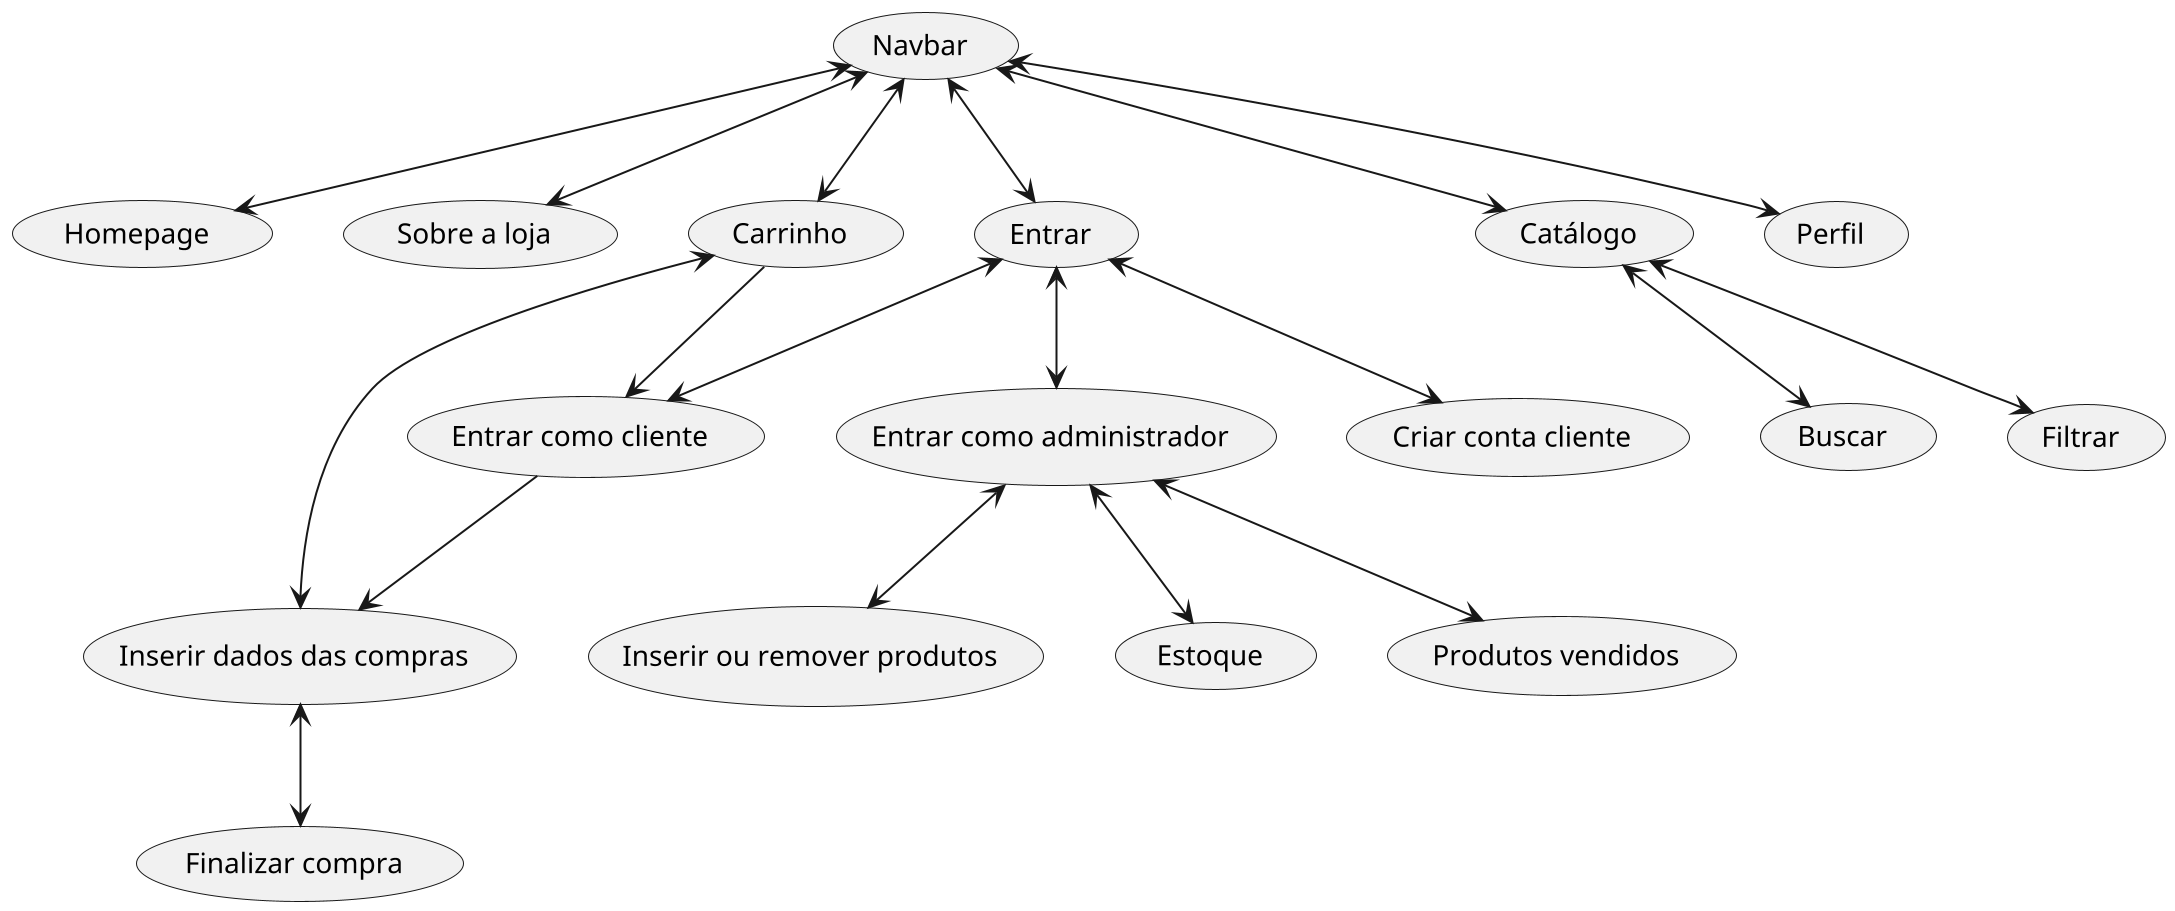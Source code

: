 @startuml
scale 2
top to bottom direction

usecase "Homepage" as home
usecase "Buscar" as busca
usecase "Filtrar" as filtro
usecase "Sobre a loja" as about
usecase "Carrinho" as carrinho
usecase "Entrar" as login
usecase "Entrar como cliente" as login_client
usecase "Entrar como administrador" as login_admin
usecase "Inserir ou remover produtos" as addrem_admin
usecase "Criar conta cliente" as create_client
usecase "Inserir dados das compras" as dados_compra
usecase "Finalizar compra" as finalizar_compra
usecase "Estoque" as estoque
usecase "Produtos vendidos" as prod_vend
usecase "Catálogo" as compras
usecase "Navbar" as navbar
usecase "Perfil" as perfil

navbar <--> home
navbar <--> login
navbar <--> about
navbar <--> compras
navbar <--> carrinho
navbar <--> perfil
login <--> login_client
login <--> login_admin
login <--> create_client
carrinho --> login_client
login_client --> dados_compra
login_admin <--> addrem_admin
login_admin <--> estoque
login_admin <--> prod_vend
compras <--> filtro
compras <--> busca
carrinho <--> dados_compra
dados_compra <--> finalizar_compra

@enduml

